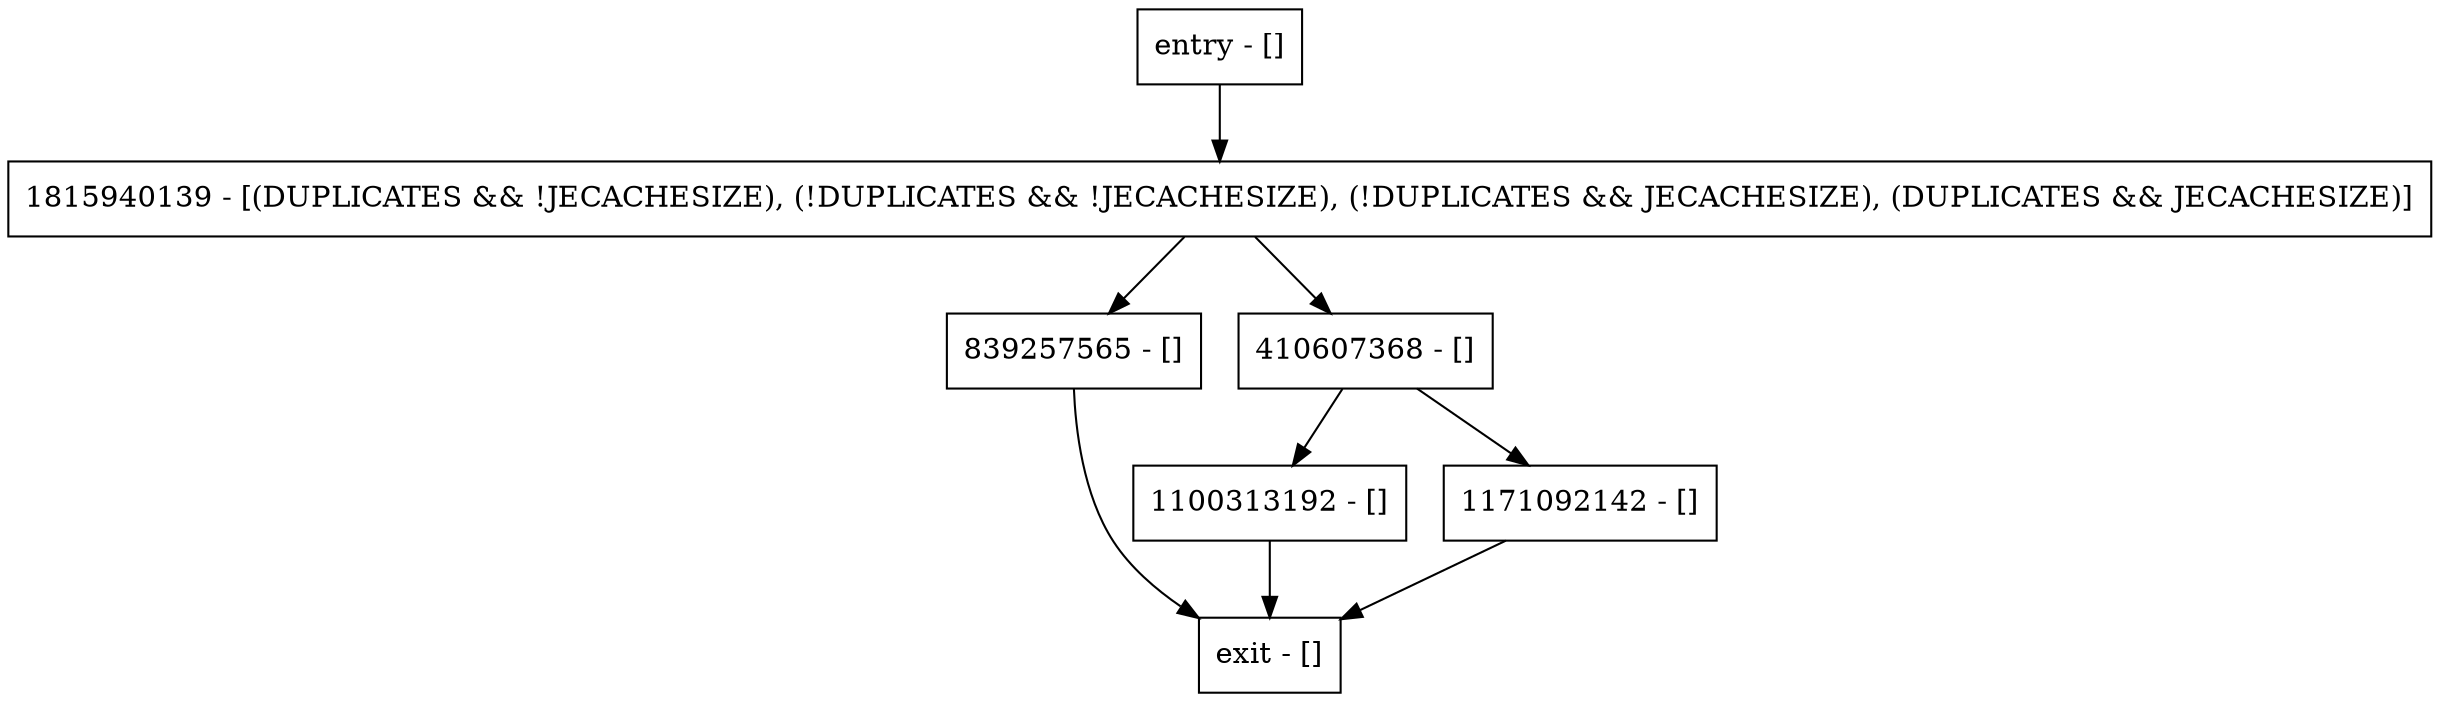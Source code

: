 digraph getDefaultCacheMode {
node [shape=record];
839257565 [label="839257565 - []"];
entry [label="entry - []"];
exit [label="exit - []"];
410607368 [label="410607368 - []"];
1100313192 [label="1100313192 - []"];
1171092142 [label="1171092142 - []"];
1815940139 [label="1815940139 - [(DUPLICATES && !JECACHESIZE), (!DUPLICATES && !JECACHESIZE), (!DUPLICATES && JECACHESIZE), (DUPLICATES && JECACHESIZE)]"];
entry;
exit;
839257565 -> exit;
entry -> 1815940139;
410607368 -> 1100313192;
410607368 -> 1171092142;
1100313192 -> exit;
1171092142 -> exit;
1815940139 -> 839257565;
1815940139 -> 410607368;
}
